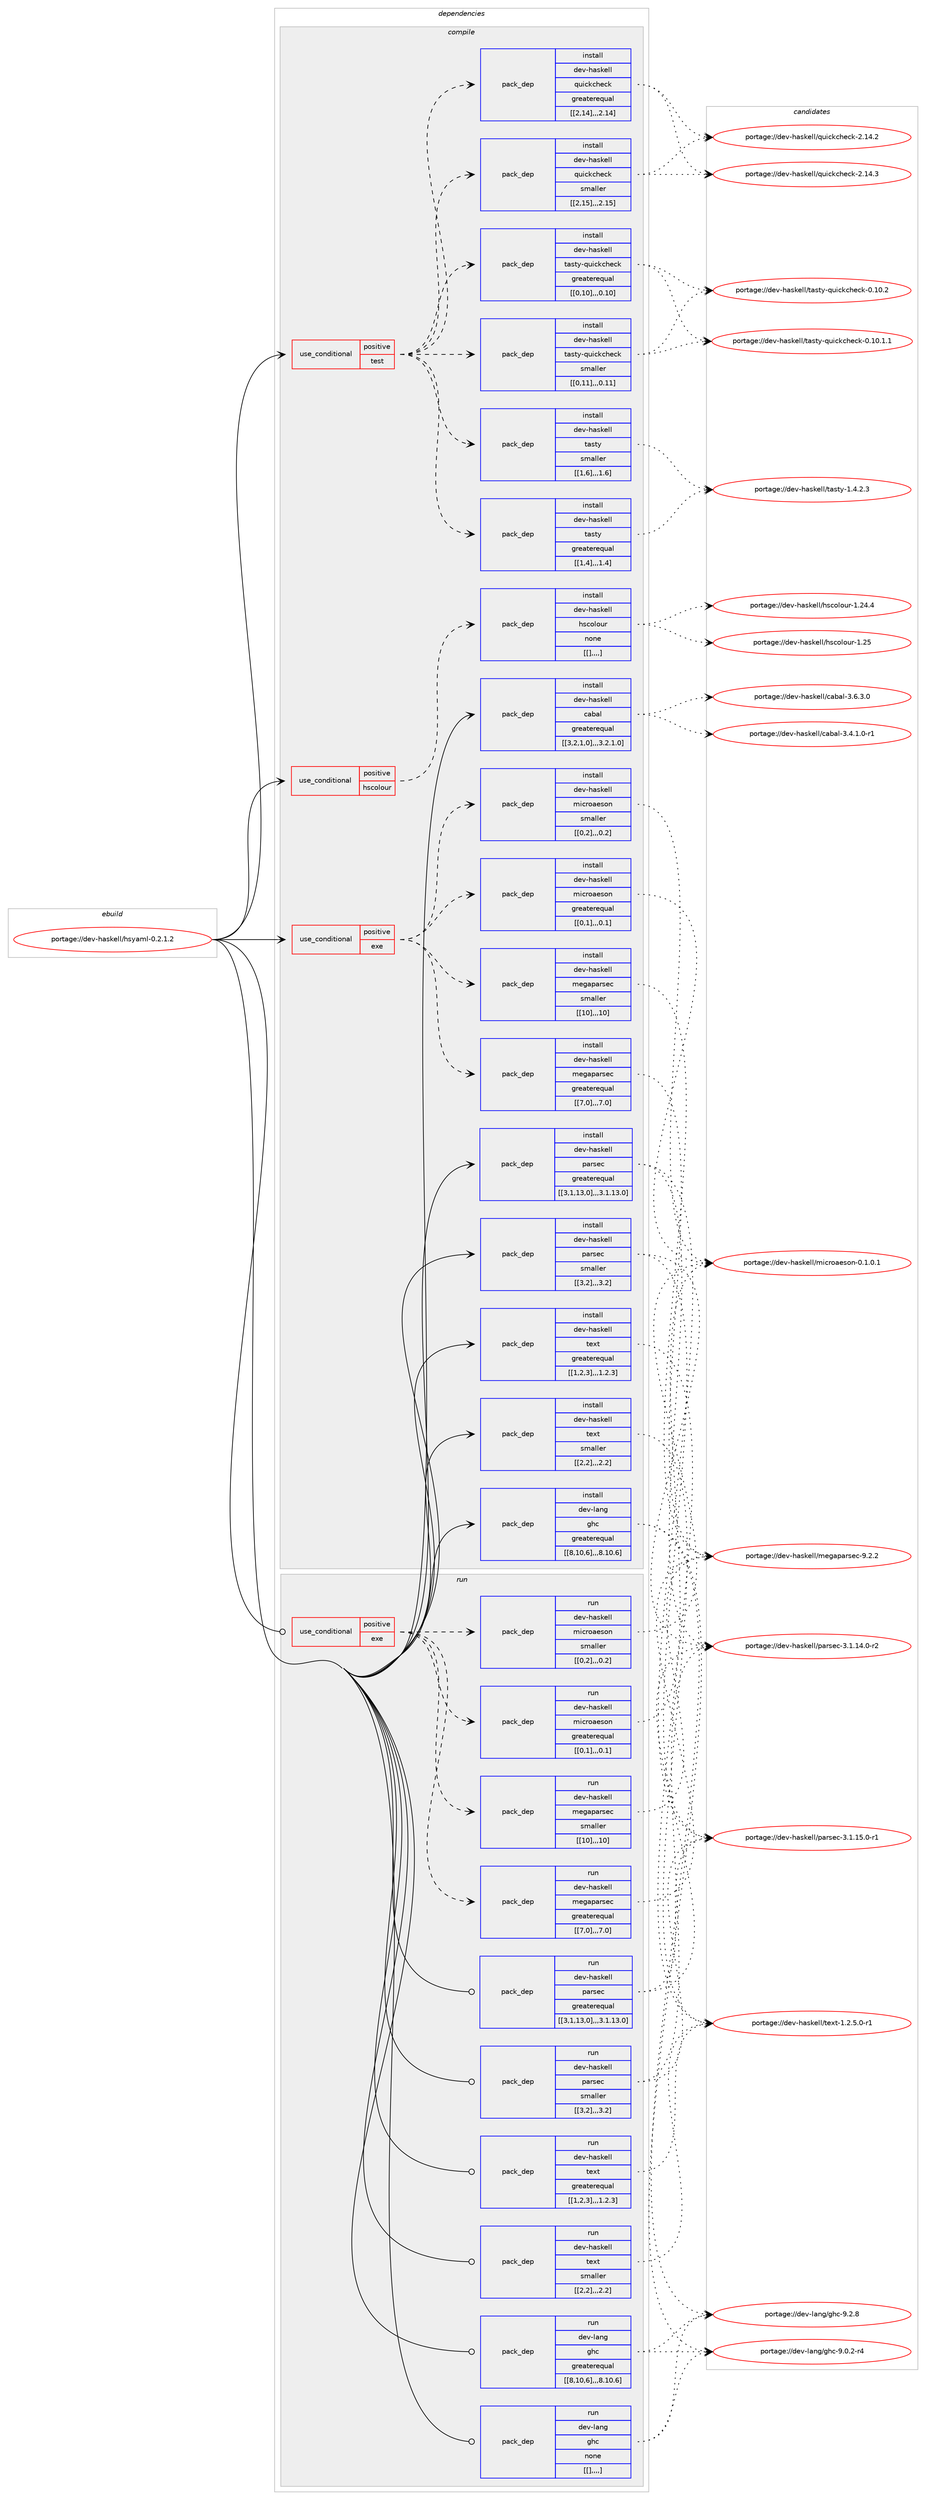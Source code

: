 digraph prolog {

# *************
# Graph options
# *************

newrank=true;
concentrate=true;
compound=true;
graph [rankdir=LR,fontname=Helvetica,fontsize=10,ranksep=1.5];#, ranksep=2.5, nodesep=0.2];
edge  [arrowhead=vee];
node  [fontname=Helvetica,fontsize=10];

# **********
# The ebuild
# **********

subgraph cluster_leftcol {
color=gray;
label=<<i>ebuild</i>>;
id [label="portage://dev-haskell/hsyaml-0.2.1.2", color=red, width=4, href="../dev-haskell/hsyaml-0.2.1.2.svg"];
}

# ****************
# The dependencies
# ****************

subgraph cluster_midcol {
color=gray;
label=<<i>dependencies</i>>;
subgraph cluster_compile {
fillcolor="#eeeeee";
style=filled;
label=<<i>compile</i>>;
subgraph cond20999 {
dependency82960 [label=<<TABLE BORDER="0" CELLBORDER="1" CELLSPACING="0" CELLPADDING="4"><TR><TD ROWSPAN="3" CELLPADDING="10">use_conditional</TD></TR><TR><TD>positive</TD></TR><TR><TD>exe</TD></TR></TABLE>>, shape=none, color=red];
subgraph pack60968 {
dependency82961 [label=<<TABLE BORDER="0" CELLBORDER="1" CELLSPACING="0" CELLPADDING="4" WIDTH="220"><TR><TD ROWSPAN="6" CELLPADDING="30">pack_dep</TD></TR><TR><TD WIDTH="110">install</TD></TR><TR><TD>dev-haskell</TD></TR><TR><TD>megaparsec</TD></TR><TR><TD>greaterequal</TD></TR><TR><TD>[[7,0],,,7.0]</TD></TR></TABLE>>, shape=none, color=blue];
}
dependency82960:e -> dependency82961:w [weight=20,style="dashed",arrowhead="vee"];
subgraph pack60969 {
dependency82962 [label=<<TABLE BORDER="0" CELLBORDER="1" CELLSPACING="0" CELLPADDING="4" WIDTH="220"><TR><TD ROWSPAN="6" CELLPADDING="30">pack_dep</TD></TR><TR><TD WIDTH="110">install</TD></TR><TR><TD>dev-haskell</TD></TR><TR><TD>megaparsec</TD></TR><TR><TD>smaller</TD></TR><TR><TD>[[10],,,10]</TD></TR></TABLE>>, shape=none, color=blue];
}
dependency82960:e -> dependency82962:w [weight=20,style="dashed",arrowhead="vee"];
subgraph pack60970 {
dependency82963 [label=<<TABLE BORDER="0" CELLBORDER="1" CELLSPACING="0" CELLPADDING="4" WIDTH="220"><TR><TD ROWSPAN="6" CELLPADDING="30">pack_dep</TD></TR><TR><TD WIDTH="110">install</TD></TR><TR><TD>dev-haskell</TD></TR><TR><TD>microaeson</TD></TR><TR><TD>greaterequal</TD></TR><TR><TD>[[0,1],,,0.1]</TD></TR></TABLE>>, shape=none, color=blue];
}
dependency82960:e -> dependency82963:w [weight=20,style="dashed",arrowhead="vee"];
subgraph pack60971 {
dependency82964 [label=<<TABLE BORDER="0" CELLBORDER="1" CELLSPACING="0" CELLPADDING="4" WIDTH="220"><TR><TD ROWSPAN="6" CELLPADDING="30">pack_dep</TD></TR><TR><TD WIDTH="110">install</TD></TR><TR><TD>dev-haskell</TD></TR><TR><TD>microaeson</TD></TR><TR><TD>smaller</TD></TR><TR><TD>[[0,2],,,0.2]</TD></TR></TABLE>>, shape=none, color=blue];
}
dependency82960:e -> dependency82964:w [weight=20,style="dashed",arrowhead="vee"];
}
id:e -> dependency82960:w [weight=20,style="solid",arrowhead="vee"];
subgraph cond21000 {
dependency82965 [label=<<TABLE BORDER="0" CELLBORDER="1" CELLSPACING="0" CELLPADDING="4"><TR><TD ROWSPAN="3" CELLPADDING="10">use_conditional</TD></TR><TR><TD>positive</TD></TR><TR><TD>hscolour</TD></TR></TABLE>>, shape=none, color=red];
subgraph pack60972 {
dependency82966 [label=<<TABLE BORDER="0" CELLBORDER="1" CELLSPACING="0" CELLPADDING="4" WIDTH="220"><TR><TD ROWSPAN="6" CELLPADDING="30">pack_dep</TD></TR><TR><TD WIDTH="110">install</TD></TR><TR><TD>dev-haskell</TD></TR><TR><TD>hscolour</TD></TR><TR><TD>none</TD></TR><TR><TD>[[],,,,]</TD></TR></TABLE>>, shape=none, color=blue];
}
dependency82965:e -> dependency82966:w [weight=20,style="dashed",arrowhead="vee"];
}
id:e -> dependency82965:w [weight=20,style="solid",arrowhead="vee"];
subgraph cond21001 {
dependency82967 [label=<<TABLE BORDER="0" CELLBORDER="1" CELLSPACING="0" CELLPADDING="4"><TR><TD ROWSPAN="3" CELLPADDING="10">use_conditional</TD></TR><TR><TD>positive</TD></TR><TR><TD>test</TD></TR></TABLE>>, shape=none, color=red];
subgraph pack60973 {
dependency82968 [label=<<TABLE BORDER="0" CELLBORDER="1" CELLSPACING="0" CELLPADDING="4" WIDTH="220"><TR><TD ROWSPAN="6" CELLPADDING="30">pack_dep</TD></TR><TR><TD WIDTH="110">install</TD></TR><TR><TD>dev-haskell</TD></TR><TR><TD>quickcheck</TD></TR><TR><TD>greaterequal</TD></TR><TR><TD>[[2,14],,,2.14]</TD></TR></TABLE>>, shape=none, color=blue];
}
dependency82967:e -> dependency82968:w [weight=20,style="dashed",arrowhead="vee"];
subgraph pack60974 {
dependency82969 [label=<<TABLE BORDER="0" CELLBORDER="1" CELLSPACING="0" CELLPADDING="4" WIDTH="220"><TR><TD ROWSPAN="6" CELLPADDING="30">pack_dep</TD></TR><TR><TD WIDTH="110">install</TD></TR><TR><TD>dev-haskell</TD></TR><TR><TD>quickcheck</TD></TR><TR><TD>smaller</TD></TR><TR><TD>[[2,15],,,2.15]</TD></TR></TABLE>>, shape=none, color=blue];
}
dependency82967:e -> dependency82969:w [weight=20,style="dashed",arrowhead="vee"];
subgraph pack60975 {
dependency82970 [label=<<TABLE BORDER="0" CELLBORDER="1" CELLSPACING="0" CELLPADDING="4" WIDTH="220"><TR><TD ROWSPAN="6" CELLPADDING="30">pack_dep</TD></TR><TR><TD WIDTH="110">install</TD></TR><TR><TD>dev-haskell</TD></TR><TR><TD>tasty</TD></TR><TR><TD>greaterequal</TD></TR><TR><TD>[[1,4],,,1.4]</TD></TR></TABLE>>, shape=none, color=blue];
}
dependency82967:e -> dependency82970:w [weight=20,style="dashed",arrowhead="vee"];
subgraph pack60976 {
dependency82971 [label=<<TABLE BORDER="0" CELLBORDER="1" CELLSPACING="0" CELLPADDING="4" WIDTH="220"><TR><TD ROWSPAN="6" CELLPADDING="30">pack_dep</TD></TR><TR><TD WIDTH="110">install</TD></TR><TR><TD>dev-haskell</TD></TR><TR><TD>tasty</TD></TR><TR><TD>smaller</TD></TR><TR><TD>[[1,6],,,1.6]</TD></TR></TABLE>>, shape=none, color=blue];
}
dependency82967:e -> dependency82971:w [weight=20,style="dashed",arrowhead="vee"];
subgraph pack60977 {
dependency82972 [label=<<TABLE BORDER="0" CELLBORDER="1" CELLSPACING="0" CELLPADDING="4" WIDTH="220"><TR><TD ROWSPAN="6" CELLPADDING="30">pack_dep</TD></TR><TR><TD WIDTH="110">install</TD></TR><TR><TD>dev-haskell</TD></TR><TR><TD>tasty-quickcheck</TD></TR><TR><TD>greaterequal</TD></TR><TR><TD>[[0,10],,,0.10]</TD></TR></TABLE>>, shape=none, color=blue];
}
dependency82967:e -> dependency82972:w [weight=20,style="dashed",arrowhead="vee"];
subgraph pack60978 {
dependency82973 [label=<<TABLE BORDER="0" CELLBORDER="1" CELLSPACING="0" CELLPADDING="4" WIDTH="220"><TR><TD ROWSPAN="6" CELLPADDING="30">pack_dep</TD></TR><TR><TD WIDTH="110">install</TD></TR><TR><TD>dev-haskell</TD></TR><TR><TD>tasty-quickcheck</TD></TR><TR><TD>smaller</TD></TR><TR><TD>[[0,11],,,0.11]</TD></TR></TABLE>>, shape=none, color=blue];
}
dependency82967:e -> dependency82973:w [weight=20,style="dashed",arrowhead="vee"];
}
id:e -> dependency82967:w [weight=20,style="solid",arrowhead="vee"];
subgraph pack60979 {
dependency82974 [label=<<TABLE BORDER="0" CELLBORDER="1" CELLSPACING="0" CELLPADDING="4" WIDTH="220"><TR><TD ROWSPAN="6" CELLPADDING="30">pack_dep</TD></TR><TR><TD WIDTH="110">install</TD></TR><TR><TD>dev-haskell</TD></TR><TR><TD>cabal</TD></TR><TR><TD>greaterequal</TD></TR><TR><TD>[[3,2,1,0],,,3.2.1.0]</TD></TR></TABLE>>, shape=none, color=blue];
}
id:e -> dependency82974:w [weight=20,style="solid",arrowhead="vee"];
subgraph pack60980 {
dependency82975 [label=<<TABLE BORDER="0" CELLBORDER="1" CELLSPACING="0" CELLPADDING="4" WIDTH="220"><TR><TD ROWSPAN="6" CELLPADDING="30">pack_dep</TD></TR><TR><TD WIDTH="110">install</TD></TR><TR><TD>dev-haskell</TD></TR><TR><TD>parsec</TD></TR><TR><TD>greaterequal</TD></TR><TR><TD>[[3,1,13,0],,,3.1.13.0]</TD></TR></TABLE>>, shape=none, color=blue];
}
id:e -> dependency82975:w [weight=20,style="solid",arrowhead="vee"];
subgraph pack60981 {
dependency82976 [label=<<TABLE BORDER="0" CELLBORDER="1" CELLSPACING="0" CELLPADDING="4" WIDTH="220"><TR><TD ROWSPAN="6" CELLPADDING="30">pack_dep</TD></TR><TR><TD WIDTH="110">install</TD></TR><TR><TD>dev-haskell</TD></TR><TR><TD>parsec</TD></TR><TR><TD>smaller</TD></TR><TR><TD>[[3,2],,,3.2]</TD></TR></TABLE>>, shape=none, color=blue];
}
id:e -> dependency82976:w [weight=20,style="solid",arrowhead="vee"];
subgraph pack60982 {
dependency82977 [label=<<TABLE BORDER="0" CELLBORDER="1" CELLSPACING="0" CELLPADDING="4" WIDTH="220"><TR><TD ROWSPAN="6" CELLPADDING="30">pack_dep</TD></TR><TR><TD WIDTH="110">install</TD></TR><TR><TD>dev-haskell</TD></TR><TR><TD>text</TD></TR><TR><TD>greaterequal</TD></TR><TR><TD>[[1,2,3],,,1.2.3]</TD></TR></TABLE>>, shape=none, color=blue];
}
id:e -> dependency82977:w [weight=20,style="solid",arrowhead="vee"];
subgraph pack60983 {
dependency82978 [label=<<TABLE BORDER="0" CELLBORDER="1" CELLSPACING="0" CELLPADDING="4" WIDTH="220"><TR><TD ROWSPAN="6" CELLPADDING="30">pack_dep</TD></TR><TR><TD WIDTH="110">install</TD></TR><TR><TD>dev-haskell</TD></TR><TR><TD>text</TD></TR><TR><TD>smaller</TD></TR><TR><TD>[[2,2],,,2.2]</TD></TR></TABLE>>, shape=none, color=blue];
}
id:e -> dependency82978:w [weight=20,style="solid",arrowhead="vee"];
subgraph pack60984 {
dependency82979 [label=<<TABLE BORDER="0" CELLBORDER="1" CELLSPACING="0" CELLPADDING="4" WIDTH="220"><TR><TD ROWSPAN="6" CELLPADDING="30">pack_dep</TD></TR><TR><TD WIDTH="110">install</TD></TR><TR><TD>dev-lang</TD></TR><TR><TD>ghc</TD></TR><TR><TD>greaterequal</TD></TR><TR><TD>[[8,10,6],,,8.10.6]</TD></TR></TABLE>>, shape=none, color=blue];
}
id:e -> dependency82979:w [weight=20,style="solid",arrowhead="vee"];
}
subgraph cluster_compileandrun {
fillcolor="#eeeeee";
style=filled;
label=<<i>compile and run</i>>;
}
subgraph cluster_run {
fillcolor="#eeeeee";
style=filled;
label=<<i>run</i>>;
subgraph cond21002 {
dependency82980 [label=<<TABLE BORDER="0" CELLBORDER="1" CELLSPACING="0" CELLPADDING="4"><TR><TD ROWSPAN="3" CELLPADDING="10">use_conditional</TD></TR><TR><TD>positive</TD></TR><TR><TD>exe</TD></TR></TABLE>>, shape=none, color=red];
subgraph pack60985 {
dependency82981 [label=<<TABLE BORDER="0" CELLBORDER="1" CELLSPACING="0" CELLPADDING="4" WIDTH="220"><TR><TD ROWSPAN="6" CELLPADDING="30">pack_dep</TD></TR><TR><TD WIDTH="110">run</TD></TR><TR><TD>dev-haskell</TD></TR><TR><TD>megaparsec</TD></TR><TR><TD>greaterequal</TD></TR><TR><TD>[[7,0],,,7.0]</TD></TR></TABLE>>, shape=none, color=blue];
}
dependency82980:e -> dependency82981:w [weight=20,style="dashed",arrowhead="vee"];
subgraph pack60986 {
dependency82982 [label=<<TABLE BORDER="0" CELLBORDER="1" CELLSPACING="0" CELLPADDING="4" WIDTH="220"><TR><TD ROWSPAN="6" CELLPADDING="30">pack_dep</TD></TR><TR><TD WIDTH="110">run</TD></TR><TR><TD>dev-haskell</TD></TR><TR><TD>megaparsec</TD></TR><TR><TD>smaller</TD></TR><TR><TD>[[10],,,10]</TD></TR></TABLE>>, shape=none, color=blue];
}
dependency82980:e -> dependency82982:w [weight=20,style="dashed",arrowhead="vee"];
subgraph pack60987 {
dependency82983 [label=<<TABLE BORDER="0" CELLBORDER="1" CELLSPACING="0" CELLPADDING="4" WIDTH="220"><TR><TD ROWSPAN="6" CELLPADDING="30">pack_dep</TD></TR><TR><TD WIDTH="110">run</TD></TR><TR><TD>dev-haskell</TD></TR><TR><TD>microaeson</TD></TR><TR><TD>greaterequal</TD></TR><TR><TD>[[0,1],,,0.1]</TD></TR></TABLE>>, shape=none, color=blue];
}
dependency82980:e -> dependency82983:w [weight=20,style="dashed",arrowhead="vee"];
subgraph pack60988 {
dependency82984 [label=<<TABLE BORDER="0" CELLBORDER="1" CELLSPACING="0" CELLPADDING="4" WIDTH="220"><TR><TD ROWSPAN="6" CELLPADDING="30">pack_dep</TD></TR><TR><TD WIDTH="110">run</TD></TR><TR><TD>dev-haskell</TD></TR><TR><TD>microaeson</TD></TR><TR><TD>smaller</TD></TR><TR><TD>[[0,2],,,0.2]</TD></TR></TABLE>>, shape=none, color=blue];
}
dependency82980:e -> dependency82984:w [weight=20,style="dashed",arrowhead="vee"];
}
id:e -> dependency82980:w [weight=20,style="solid",arrowhead="odot"];
subgraph pack60989 {
dependency82985 [label=<<TABLE BORDER="0" CELLBORDER="1" CELLSPACING="0" CELLPADDING="4" WIDTH="220"><TR><TD ROWSPAN="6" CELLPADDING="30">pack_dep</TD></TR><TR><TD WIDTH="110">run</TD></TR><TR><TD>dev-haskell</TD></TR><TR><TD>parsec</TD></TR><TR><TD>greaterequal</TD></TR><TR><TD>[[3,1,13,0],,,3.1.13.0]</TD></TR></TABLE>>, shape=none, color=blue];
}
id:e -> dependency82985:w [weight=20,style="solid",arrowhead="odot"];
subgraph pack60990 {
dependency82986 [label=<<TABLE BORDER="0" CELLBORDER="1" CELLSPACING="0" CELLPADDING="4" WIDTH="220"><TR><TD ROWSPAN="6" CELLPADDING="30">pack_dep</TD></TR><TR><TD WIDTH="110">run</TD></TR><TR><TD>dev-haskell</TD></TR><TR><TD>parsec</TD></TR><TR><TD>smaller</TD></TR><TR><TD>[[3,2],,,3.2]</TD></TR></TABLE>>, shape=none, color=blue];
}
id:e -> dependency82986:w [weight=20,style="solid",arrowhead="odot"];
subgraph pack60991 {
dependency82987 [label=<<TABLE BORDER="0" CELLBORDER="1" CELLSPACING="0" CELLPADDING="4" WIDTH="220"><TR><TD ROWSPAN="6" CELLPADDING="30">pack_dep</TD></TR><TR><TD WIDTH="110">run</TD></TR><TR><TD>dev-haskell</TD></TR><TR><TD>text</TD></TR><TR><TD>greaterequal</TD></TR><TR><TD>[[1,2,3],,,1.2.3]</TD></TR></TABLE>>, shape=none, color=blue];
}
id:e -> dependency82987:w [weight=20,style="solid",arrowhead="odot"];
subgraph pack60992 {
dependency82988 [label=<<TABLE BORDER="0" CELLBORDER="1" CELLSPACING="0" CELLPADDING="4" WIDTH="220"><TR><TD ROWSPAN="6" CELLPADDING="30">pack_dep</TD></TR><TR><TD WIDTH="110">run</TD></TR><TR><TD>dev-haskell</TD></TR><TR><TD>text</TD></TR><TR><TD>smaller</TD></TR><TR><TD>[[2,2],,,2.2]</TD></TR></TABLE>>, shape=none, color=blue];
}
id:e -> dependency82988:w [weight=20,style="solid",arrowhead="odot"];
subgraph pack60993 {
dependency82989 [label=<<TABLE BORDER="0" CELLBORDER="1" CELLSPACING="0" CELLPADDING="4" WIDTH="220"><TR><TD ROWSPAN="6" CELLPADDING="30">pack_dep</TD></TR><TR><TD WIDTH="110">run</TD></TR><TR><TD>dev-lang</TD></TR><TR><TD>ghc</TD></TR><TR><TD>greaterequal</TD></TR><TR><TD>[[8,10,6],,,8.10.6]</TD></TR></TABLE>>, shape=none, color=blue];
}
id:e -> dependency82989:w [weight=20,style="solid",arrowhead="odot"];
subgraph pack60994 {
dependency82990 [label=<<TABLE BORDER="0" CELLBORDER="1" CELLSPACING="0" CELLPADDING="4" WIDTH="220"><TR><TD ROWSPAN="6" CELLPADDING="30">pack_dep</TD></TR><TR><TD WIDTH="110">run</TD></TR><TR><TD>dev-lang</TD></TR><TR><TD>ghc</TD></TR><TR><TD>none</TD></TR><TR><TD>[[],,,,]</TD></TR></TABLE>>, shape=none, color=blue];
}
id:e -> dependency82990:w [weight=20,style="solid",arrowhead="odot"];
}
}

# **************
# The candidates
# **************

subgraph cluster_choices {
rank=same;
color=gray;
label=<<i>candidates</i>>;

subgraph choice60968 {
color=black;
nodesep=1;
choice100101118451049711510710110810847109101103971129711411510199455746504650 [label="portage://dev-haskell/megaparsec-9.2.2", color=red, width=4,href="../dev-haskell/megaparsec-9.2.2.svg"];
dependency82961:e -> choice100101118451049711510710110810847109101103971129711411510199455746504650:w [style=dotted,weight="100"];
}
subgraph choice60969 {
color=black;
nodesep=1;
choice100101118451049711510710110810847109101103971129711411510199455746504650 [label="portage://dev-haskell/megaparsec-9.2.2", color=red, width=4,href="../dev-haskell/megaparsec-9.2.2.svg"];
dependency82962:e -> choice100101118451049711510710110810847109101103971129711411510199455746504650:w [style=dotted,weight="100"];
}
subgraph choice60970 {
color=black;
nodesep=1;
choice10010111845104971151071011081084710910599114111971011151111104548464946484649 [label="portage://dev-haskell/microaeson-0.1.0.1", color=red, width=4,href="../dev-haskell/microaeson-0.1.0.1.svg"];
dependency82963:e -> choice10010111845104971151071011081084710910599114111971011151111104548464946484649:w [style=dotted,weight="100"];
}
subgraph choice60971 {
color=black;
nodesep=1;
choice10010111845104971151071011081084710910599114111971011151111104548464946484649 [label="portage://dev-haskell/microaeson-0.1.0.1", color=red, width=4,href="../dev-haskell/microaeson-0.1.0.1.svg"];
dependency82964:e -> choice10010111845104971151071011081084710910599114111971011151111104548464946484649:w [style=dotted,weight="100"];
}
subgraph choice60972 {
color=black;
nodesep=1;
choice100101118451049711510710110810847104115991111081111171144549465053 [label="portage://dev-haskell/hscolour-1.25", color=red, width=4,href="../dev-haskell/hscolour-1.25.svg"];
choice1001011184510497115107101108108471041159911110811111711445494650524652 [label="portage://dev-haskell/hscolour-1.24.4", color=red, width=4,href="../dev-haskell/hscolour-1.24.4.svg"];
dependency82966:e -> choice100101118451049711510710110810847104115991111081111171144549465053:w [style=dotted,weight="100"];
dependency82966:e -> choice1001011184510497115107101108108471041159911110811111711445494650524652:w [style=dotted,weight="100"];
}
subgraph choice60973 {
color=black;
nodesep=1;
choice10010111845104971151071011081084711311710599107991041019910745504649524651 [label="portage://dev-haskell/quickcheck-2.14.3", color=red, width=4,href="../dev-haskell/quickcheck-2.14.3.svg"];
choice10010111845104971151071011081084711311710599107991041019910745504649524650 [label="portage://dev-haskell/quickcheck-2.14.2", color=red, width=4,href="../dev-haskell/quickcheck-2.14.2.svg"];
dependency82968:e -> choice10010111845104971151071011081084711311710599107991041019910745504649524651:w [style=dotted,weight="100"];
dependency82968:e -> choice10010111845104971151071011081084711311710599107991041019910745504649524650:w [style=dotted,weight="100"];
}
subgraph choice60974 {
color=black;
nodesep=1;
choice10010111845104971151071011081084711311710599107991041019910745504649524651 [label="portage://dev-haskell/quickcheck-2.14.3", color=red, width=4,href="../dev-haskell/quickcheck-2.14.3.svg"];
choice10010111845104971151071011081084711311710599107991041019910745504649524650 [label="portage://dev-haskell/quickcheck-2.14.2", color=red, width=4,href="../dev-haskell/quickcheck-2.14.2.svg"];
dependency82969:e -> choice10010111845104971151071011081084711311710599107991041019910745504649524651:w [style=dotted,weight="100"];
dependency82969:e -> choice10010111845104971151071011081084711311710599107991041019910745504649524650:w [style=dotted,weight="100"];
}
subgraph choice60975 {
color=black;
nodesep=1;
choice100101118451049711510710110810847116971151161214549465246504651 [label="portage://dev-haskell/tasty-1.4.2.3", color=red, width=4,href="../dev-haskell/tasty-1.4.2.3.svg"];
dependency82970:e -> choice100101118451049711510710110810847116971151161214549465246504651:w [style=dotted,weight="100"];
}
subgraph choice60976 {
color=black;
nodesep=1;
choice100101118451049711510710110810847116971151161214549465246504651 [label="portage://dev-haskell/tasty-1.4.2.3", color=red, width=4,href="../dev-haskell/tasty-1.4.2.3.svg"];
dependency82971:e -> choice100101118451049711510710110810847116971151161214549465246504651:w [style=dotted,weight="100"];
}
subgraph choice60977 {
color=black;
nodesep=1;
choice100101118451049711510710110810847116971151161214511311710599107991041019910745484649484650 [label="portage://dev-haskell/tasty-quickcheck-0.10.2", color=red, width=4,href="../dev-haskell/tasty-quickcheck-0.10.2.svg"];
choice1001011184510497115107101108108471169711511612145113117105991079910410199107454846494846494649 [label="portage://dev-haskell/tasty-quickcheck-0.10.1.1", color=red, width=4,href="../dev-haskell/tasty-quickcheck-0.10.1.1.svg"];
dependency82972:e -> choice100101118451049711510710110810847116971151161214511311710599107991041019910745484649484650:w [style=dotted,weight="100"];
dependency82972:e -> choice1001011184510497115107101108108471169711511612145113117105991079910410199107454846494846494649:w [style=dotted,weight="100"];
}
subgraph choice60978 {
color=black;
nodesep=1;
choice100101118451049711510710110810847116971151161214511311710599107991041019910745484649484650 [label="portage://dev-haskell/tasty-quickcheck-0.10.2", color=red, width=4,href="../dev-haskell/tasty-quickcheck-0.10.2.svg"];
choice1001011184510497115107101108108471169711511612145113117105991079910410199107454846494846494649 [label="portage://dev-haskell/tasty-quickcheck-0.10.1.1", color=red, width=4,href="../dev-haskell/tasty-quickcheck-0.10.1.1.svg"];
dependency82973:e -> choice100101118451049711510710110810847116971151161214511311710599107991041019910745484649484650:w [style=dotted,weight="100"];
dependency82973:e -> choice1001011184510497115107101108108471169711511612145113117105991079910410199107454846494846494649:w [style=dotted,weight="100"];
}
subgraph choice60979 {
color=black;
nodesep=1;
choice100101118451049711510710110810847999798971084551465446514648 [label="portage://dev-haskell/cabal-3.6.3.0", color=red, width=4,href="../dev-haskell/cabal-3.6.3.0.svg"];
choice1001011184510497115107101108108479997989710845514652464946484511449 [label="portage://dev-haskell/cabal-3.4.1.0-r1", color=red, width=4,href="../dev-haskell/cabal-3.4.1.0-r1.svg"];
dependency82974:e -> choice100101118451049711510710110810847999798971084551465446514648:w [style=dotted,weight="100"];
dependency82974:e -> choice1001011184510497115107101108108479997989710845514652464946484511449:w [style=dotted,weight="100"];
}
subgraph choice60980 {
color=black;
nodesep=1;
choice10010111845104971151071011081084711297114115101994551464946495346484511449 [label="portage://dev-haskell/parsec-3.1.15.0-r1", color=red, width=4,href="../dev-haskell/parsec-3.1.15.0-r1.svg"];
choice10010111845104971151071011081084711297114115101994551464946495246484511450 [label="portage://dev-haskell/parsec-3.1.14.0-r2", color=red, width=4,href="../dev-haskell/parsec-3.1.14.0-r2.svg"];
dependency82975:e -> choice10010111845104971151071011081084711297114115101994551464946495346484511449:w [style=dotted,weight="100"];
dependency82975:e -> choice10010111845104971151071011081084711297114115101994551464946495246484511450:w [style=dotted,weight="100"];
}
subgraph choice60981 {
color=black;
nodesep=1;
choice10010111845104971151071011081084711297114115101994551464946495346484511449 [label="portage://dev-haskell/parsec-3.1.15.0-r1", color=red, width=4,href="../dev-haskell/parsec-3.1.15.0-r1.svg"];
choice10010111845104971151071011081084711297114115101994551464946495246484511450 [label="portage://dev-haskell/parsec-3.1.14.0-r2", color=red, width=4,href="../dev-haskell/parsec-3.1.14.0-r2.svg"];
dependency82976:e -> choice10010111845104971151071011081084711297114115101994551464946495346484511449:w [style=dotted,weight="100"];
dependency82976:e -> choice10010111845104971151071011081084711297114115101994551464946495246484511450:w [style=dotted,weight="100"];
}
subgraph choice60982 {
color=black;
nodesep=1;
choice10010111845104971151071011081084711610112011645494650465346484511449 [label="portage://dev-haskell/text-1.2.5.0-r1", color=red, width=4,href="../dev-haskell/text-1.2.5.0-r1.svg"];
dependency82977:e -> choice10010111845104971151071011081084711610112011645494650465346484511449:w [style=dotted,weight="100"];
}
subgraph choice60983 {
color=black;
nodesep=1;
choice10010111845104971151071011081084711610112011645494650465346484511449 [label="portage://dev-haskell/text-1.2.5.0-r1", color=red, width=4,href="../dev-haskell/text-1.2.5.0-r1.svg"];
dependency82978:e -> choice10010111845104971151071011081084711610112011645494650465346484511449:w [style=dotted,weight="100"];
}
subgraph choice60984 {
color=black;
nodesep=1;
choice10010111845108971101034710310499455746504656 [label="portage://dev-lang/ghc-9.2.8", color=red, width=4,href="../dev-lang/ghc-9.2.8.svg"];
choice100101118451089711010347103104994557464846504511452 [label="portage://dev-lang/ghc-9.0.2-r4", color=red, width=4,href="../dev-lang/ghc-9.0.2-r4.svg"];
dependency82979:e -> choice10010111845108971101034710310499455746504656:w [style=dotted,weight="100"];
dependency82979:e -> choice100101118451089711010347103104994557464846504511452:w [style=dotted,weight="100"];
}
subgraph choice60985 {
color=black;
nodesep=1;
choice100101118451049711510710110810847109101103971129711411510199455746504650 [label="portage://dev-haskell/megaparsec-9.2.2", color=red, width=4,href="../dev-haskell/megaparsec-9.2.2.svg"];
dependency82981:e -> choice100101118451049711510710110810847109101103971129711411510199455746504650:w [style=dotted,weight="100"];
}
subgraph choice60986 {
color=black;
nodesep=1;
choice100101118451049711510710110810847109101103971129711411510199455746504650 [label="portage://dev-haskell/megaparsec-9.2.2", color=red, width=4,href="../dev-haskell/megaparsec-9.2.2.svg"];
dependency82982:e -> choice100101118451049711510710110810847109101103971129711411510199455746504650:w [style=dotted,weight="100"];
}
subgraph choice60987 {
color=black;
nodesep=1;
choice10010111845104971151071011081084710910599114111971011151111104548464946484649 [label="portage://dev-haskell/microaeson-0.1.0.1", color=red, width=4,href="../dev-haskell/microaeson-0.1.0.1.svg"];
dependency82983:e -> choice10010111845104971151071011081084710910599114111971011151111104548464946484649:w [style=dotted,weight="100"];
}
subgraph choice60988 {
color=black;
nodesep=1;
choice10010111845104971151071011081084710910599114111971011151111104548464946484649 [label="portage://dev-haskell/microaeson-0.1.0.1", color=red, width=4,href="../dev-haskell/microaeson-0.1.0.1.svg"];
dependency82984:e -> choice10010111845104971151071011081084710910599114111971011151111104548464946484649:w [style=dotted,weight="100"];
}
subgraph choice60989 {
color=black;
nodesep=1;
choice10010111845104971151071011081084711297114115101994551464946495346484511449 [label="portage://dev-haskell/parsec-3.1.15.0-r1", color=red, width=4,href="../dev-haskell/parsec-3.1.15.0-r1.svg"];
choice10010111845104971151071011081084711297114115101994551464946495246484511450 [label="portage://dev-haskell/parsec-3.1.14.0-r2", color=red, width=4,href="../dev-haskell/parsec-3.1.14.0-r2.svg"];
dependency82985:e -> choice10010111845104971151071011081084711297114115101994551464946495346484511449:w [style=dotted,weight="100"];
dependency82985:e -> choice10010111845104971151071011081084711297114115101994551464946495246484511450:w [style=dotted,weight="100"];
}
subgraph choice60990 {
color=black;
nodesep=1;
choice10010111845104971151071011081084711297114115101994551464946495346484511449 [label="portage://dev-haskell/parsec-3.1.15.0-r1", color=red, width=4,href="../dev-haskell/parsec-3.1.15.0-r1.svg"];
choice10010111845104971151071011081084711297114115101994551464946495246484511450 [label="portage://dev-haskell/parsec-3.1.14.0-r2", color=red, width=4,href="../dev-haskell/parsec-3.1.14.0-r2.svg"];
dependency82986:e -> choice10010111845104971151071011081084711297114115101994551464946495346484511449:w [style=dotted,weight="100"];
dependency82986:e -> choice10010111845104971151071011081084711297114115101994551464946495246484511450:w [style=dotted,weight="100"];
}
subgraph choice60991 {
color=black;
nodesep=1;
choice10010111845104971151071011081084711610112011645494650465346484511449 [label="portage://dev-haskell/text-1.2.5.0-r1", color=red, width=4,href="../dev-haskell/text-1.2.5.0-r1.svg"];
dependency82987:e -> choice10010111845104971151071011081084711610112011645494650465346484511449:w [style=dotted,weight="100"];
}
subgraph choice60992 {
color=black;
nodesep=1;
choice10010111845104971151071011081084711610112011645494650465346484511449 [label="portage://dev-haskell/text-1.2.5.0-r1", color=red, width=4,href="../dev-haskell/text-1.2.5.0-r1.svg"];
dependency82988:e -> choice10010111845104971151071011081084711610112011645494650465346484511449:w [style=dotted,weight="100"];
}
subgraph choice60993 {
color=black;
nodesep=1;
choice10010111845108971101034710310499455746504656 [label="portage://dev-lang/ghc-9.2.8", color=red, width=4,href="../dev-lang/ghc-9.2.8.svg"];
choice100101118451089711010347103104994557464846504511452 [label="portage://dev-lang/ghc-9.0.2-r4", color=red, width=4,href="../dev-lang/ghc-9.0.2-r4.svg"];
dependency82989:e -> choice10010111845108971101034710310499455746504656:w [style=dotted,weight="100"];
dependency82989:e -> choice100101118451089711010347103104994557464846504511452:w [style=dotted,weight="100"];
}
subgraph choice60994 {
color=black;
nodesep=1;
choice10010111845108971101034710310499455746504656 [label="portage://dev-lang/ghc-9.2.8", color=red, width=4,href="../dev-lang/ghc-9.2.8.svg"];
choice100101118451089711010347103104994557464846504511452 [label="portage://dev-lang/ghc-9.0.2-r4", color=red, width=4,href="../dev-lang/ghc-9.0.2-r4.svg"];
dependency82990:e -> choice10010111845108971101034710310499455746504656:w [style=dotted,weight="100"];
dependency82990:e -> choice100101118451089711010347103104994557464846504511452:w [style=dotted,weight="100"];
}
}

}
